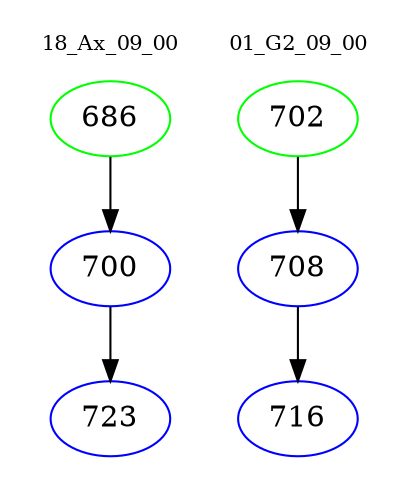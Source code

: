 digraph{
subgraph cluster_0 {
color = white
label = "18_Ax_09_00";
fontsize=10;
T0_686 [label="686", color="green"]
T0_686 -> T0_700 [color="black"]
T0_700 [label="700", color="blue"]
T0_700 -> T0_723 [color="black"]
T0_723 [label="723", color="blue"]
}
subgraph cluster_1 {
color = white
label = "01_G2_09_00";
fontsize=10;
T1_702 [label="702", color="green"]
T1_702 -> T1_708 [color="black"]
T1_708 [label="708", color="blue"]
T1_708 -> T1_716 [color="black"]
T1_716 [label="716", color="blue"]
}
}
